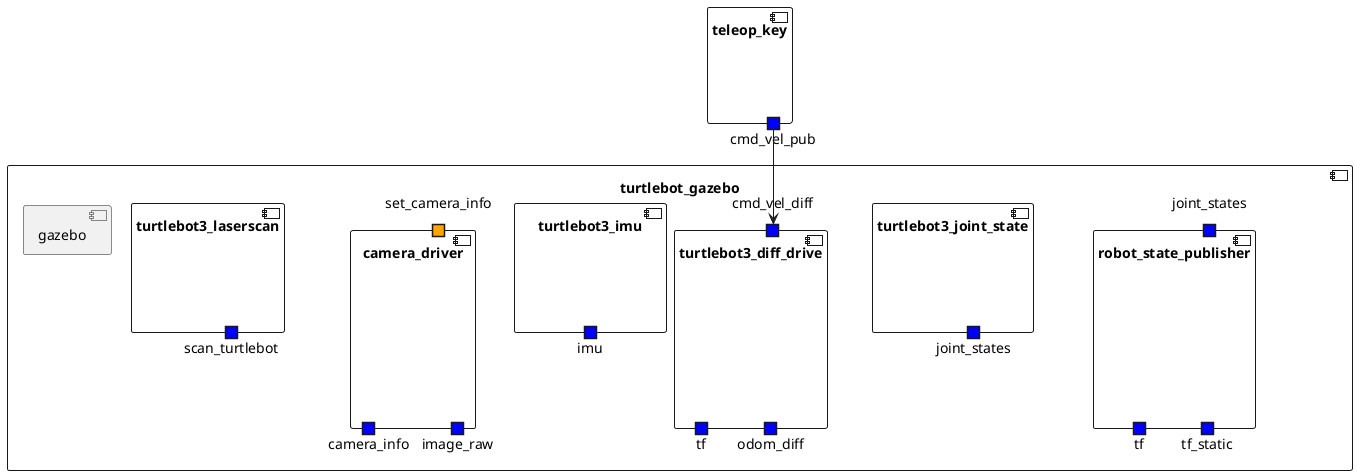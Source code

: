 @startuml

/'SUBSYSTEMS'/
component turtlebot_gazebo {
  component gazebo {

/' PORTS DEFINED AS AVAILABLE IN THE ROSSYSTEM FILE '/

/' PORTS FROM THE ORIGINAL NODE '/
  }

  component robot_state_publisher {

/' PORTS DEFINED AS AVAILABLE IN THE ROSSYSTEM FILE '/
    portin robot_state_publisher.joint_states as "joint_states" #blue
    portout robot_state_publisher.tf as "tf" #blue
    portout robot_state_publisher.tf_static as "tf_static" #blue

/' PORTS FROM THE ORIGINAL NODE '/
  }

  component turtlebot3_joint_state {

/' PORTS DEFINED AS AVAILABLE IN THE ROSSYSTEM FILE '/
    portout turtlebot3_joint_state.joint_states as "joint_states" #blue

/' PORTS FROM THE ORIGINAL NODE '/
  }

  component turtlebot3_diff_drive {

/' PORTS DEFINED AS AVAILABLE IN THE ROSSYSTEM FILE '/
    portin turtlebot3_diff_drive.cmd_vel_diff as "cmd_vel_diff" #blue
    portout turtlebot3_diff_drive.tf as "tf" #blue
    portout turtlebot3_diff_drive.odom_diff as "odom_diff" #blue

/' PORTS FROM THE ORIGINAL NODE '/
  }

  component turtlebot3_imu {

/' PORTS DEFINED AS AVAILABLE IN THE ROSSYSTEM FILE '/
    portout turtlebot3_imu.imu as "imu" #blue

/' PORTS FROM THE ORIGINAL NODE '/
  }

  component camera_driver {

/' PORTS DEFINED AS AVAILABLE IN THE ROSSYSTEM FILE '/
    portout camera_driver.camera_info as "camera_info" #blue
    portout camera_driver.image_raw as "image_raw" #blue
    portin camera_driver.set_camera_info as "set_camera_info" #orange

/' PORTS FROM THE ORIGINAL NODE '/
  }

  component turtlebot3_laserscan {

/' PORTS DEFINED AS AVAILABLE IN THE ROSSYSTEM FILE '/
    portout turtlebot3_laserscan.scan_turtlebot as "scan_turtlebot" #blue

/' PORTS FROM THE ORIGINAL NODE '/
  }

 }

  component teleop_key {

/' PORTS DEFINED AS AVAILABLE IN THE ROSSYSTEM FILE '/
    portout teleop_key.cmd_vel_pub as "cmd_vel_pub" #blue

/' PORTS FROM THE ORIGINAL NODE '/
  }

  teleop_key.cmd_vel_pub --> turtlebot3_diff_drive.cmd_vel_diff

@enduml